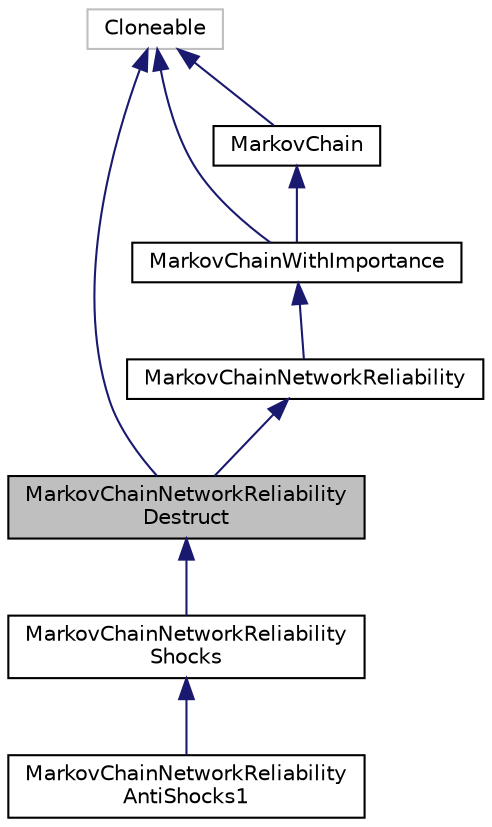 digraph "MarkovChainNetworkReliabilityDestruct"
{
 // INTERACTIVE_SVG=YES
  bgcolor="transparent";
  edge [fontname="Helvetica",fontsize="10",labelfontname="Helvetica",labelfontsize="10"];
  node [fontname="Helvetica",fontsize="10",shape=record];
  Node0 [label="MarkovChainNetworkReliability\lDestruct",height=0.2,width=0.4,color="black", fillcolor="grey75", style="filled", fontcolor="black"];
  Node1 -> Node0 [dir="back",color="midnightblue",fontsize="10",style="solid",fontname="Helvetica"];
  Node1 [label="MarkovChainNetworkReliability",height=0.2,width=0.4,color="black",URL="$dd/d62/classumontreal_1_1ssj_1_1networks_1_1staticreliability_1_1MarkovChainNetworkReliability.html",tooltip="Extends the class MarkovChainWithImportance. "];
  Node2 -> Node1 [dir="back",color="midnightblue",fontsize="10",style="solid",fontname="Helvetica"];
  Node2 [label="MarkovChainWithImportance",height=0.2,width=0.4,color="black",URL="$d1/d09/classumontreal_1_1ssj_1_1splitting_1_1MarkovChainWithImportance.html",tooltip="Subclass of MarkovChain (class in umontreal.ssj.markovchainrqmc) Abstract class, extended for example..."];
  Node3 -> Node2 [dir="back",color="midnightblue",fontsize="10",style="solid",fontname="Helvetica"];
  Node3 [label="MarkovChain",height=0.2,width=0.4,color="black",URL="$d1/df2/classumontreal_1_1ssj_1_1markovchainrqmc_1_1MarkovChain.html",tooltip="This class defines a generic Markov chain and provides basic tools to simulate it for a given number ..."];
  Node4 -> Node3 [dir="back",color="midnightblue",fontsize="10",style="solid",fontname="Helvetica"];
  Node4 [label="Cloneable",height=0.2,width=0.4,color="grey75"];
  Node4 -> Node2 [dir="back",color="midnightblue",fontsize="10",style="solid",fontname="Helvetica"];
  Node4 -> Node0 [dir="back",color="midnightblue",fontsize="10",style="solid",fontname="Helvetica"];
  Node0 -> Node5 [dir="back",color="midnightblue",fontsize="10",style="solid",fontname="Helvetica"];
  Node5 [label="MarkovChainNetworkReliability\lShocks",height=0.2,width=0.4,color="black",URL="$d3/d7c/classumontreal_1_1ssj_1_1networks_1_1staticreliability_1_1MarkovChainNetworkReliabilityShocks.html",tooltip="Implements one step of the Markov chain for the destructive schema with shocks. "];
  Node5 -> Node6 [dir="back",color="midnightblue",fontsize="10",style="solid",fontname="Helvetica"];
  Node6 [label="MarkovChainNetworkReliability\lAntiShocks1",height=0.2,width=0.4,color="black",URL="$d5/d91/classumontreal_1_1ssj_1_1networks_1_1staticreliability_1_1MarkovChainNetworkReliabilityAntiShocks1.html",tooltip="Implements one step of the Markov chain for the schema with anti-shocks, using the anti-rates mu_j = ..."];
}
